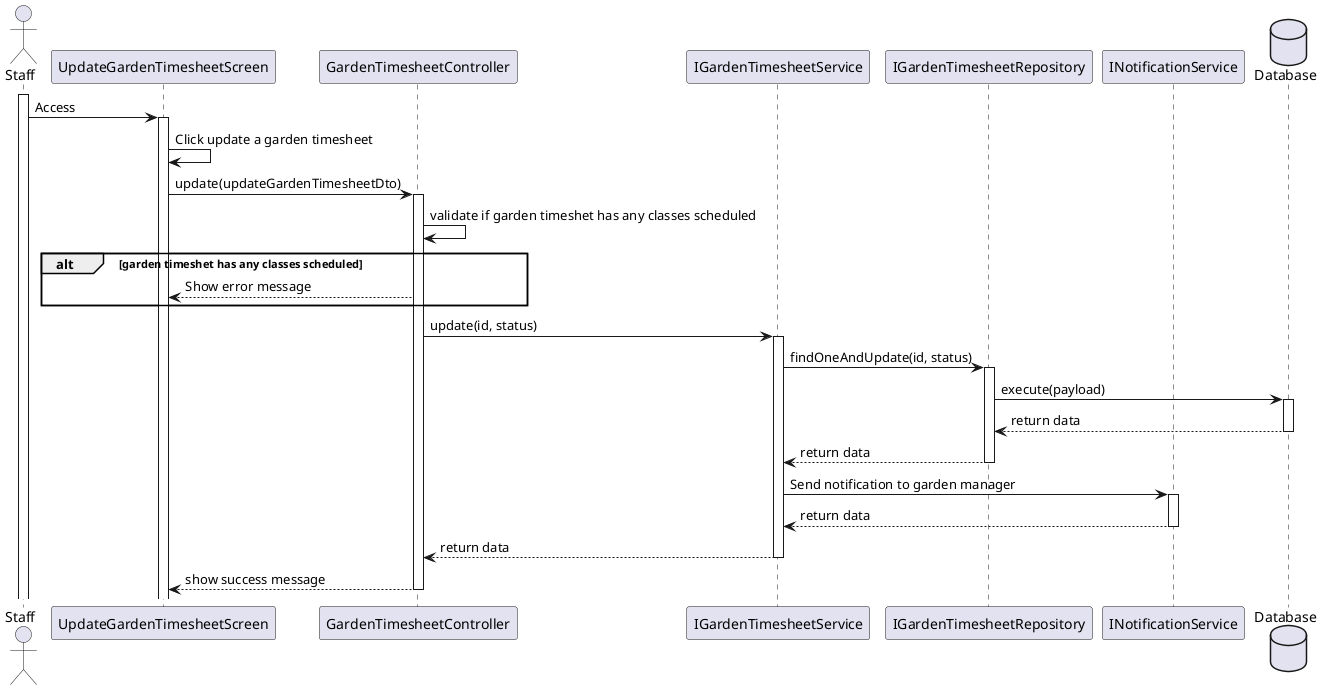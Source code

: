 @startuml
actor Staff
activate Staff

participant UpdateGardenTimesheetScreen
Staff -> UpdateGardenTimesheetScreen: Access
activate UpdateGardenTimesheetScreen
UpdateGardenTimesheetScreen -> UpdateGardenTimesheetScreen: Click update a garden timesheet

participant GardenTimesheetController
UpdateGardenTimesheetScreen -> GardenTimesheetController: update(updateGardenTimesheetDto)
activate GardenTimesheetController
GardenTimesheetController -> GardenTimesheetController: validate if garden timeshet has any classes scheduled

alt garden timeshet has any classes scheduled
    GardenTimesheetController --> UpdateGardenTimesheetScreen: Show error message
end

participant IGardenTimesheetService
GardenTimesheetController -> IGardenTimesheetService: update(id, status)
activate IGardenTimesheetService

participant IGardenTimesheetRepository
IGardenTimesheetService -> IGardenTimesheetRepository: findOneAndUpdate(id, status)
activate IGardenTimesheetRepository

participant INotificationService
database Database
IGardenTimesheetRepository -> Database: execute(payload)
activate Database
Database --> IGardenTimesheetRepository: return data
deactivate Database

IGardenTimesheetRepository --> IGardenTimesheetService: return data
deactivate IGardenTimesheetRepository

IGardenTimesheetService -> INotificationService: Send notification to garden manager
activate INotificationService

INotificationService --> IGardenTimesheetService: return data
deactivate INotificationService

IGardenTimesheetService --> GardenTimesheetController: return data
deactivate IGardenTimesheetService

GardenTimesheetController --> UpdateGardenTimesheetScreen: show success message
deactivate GardenTimesheetController
@enduml
